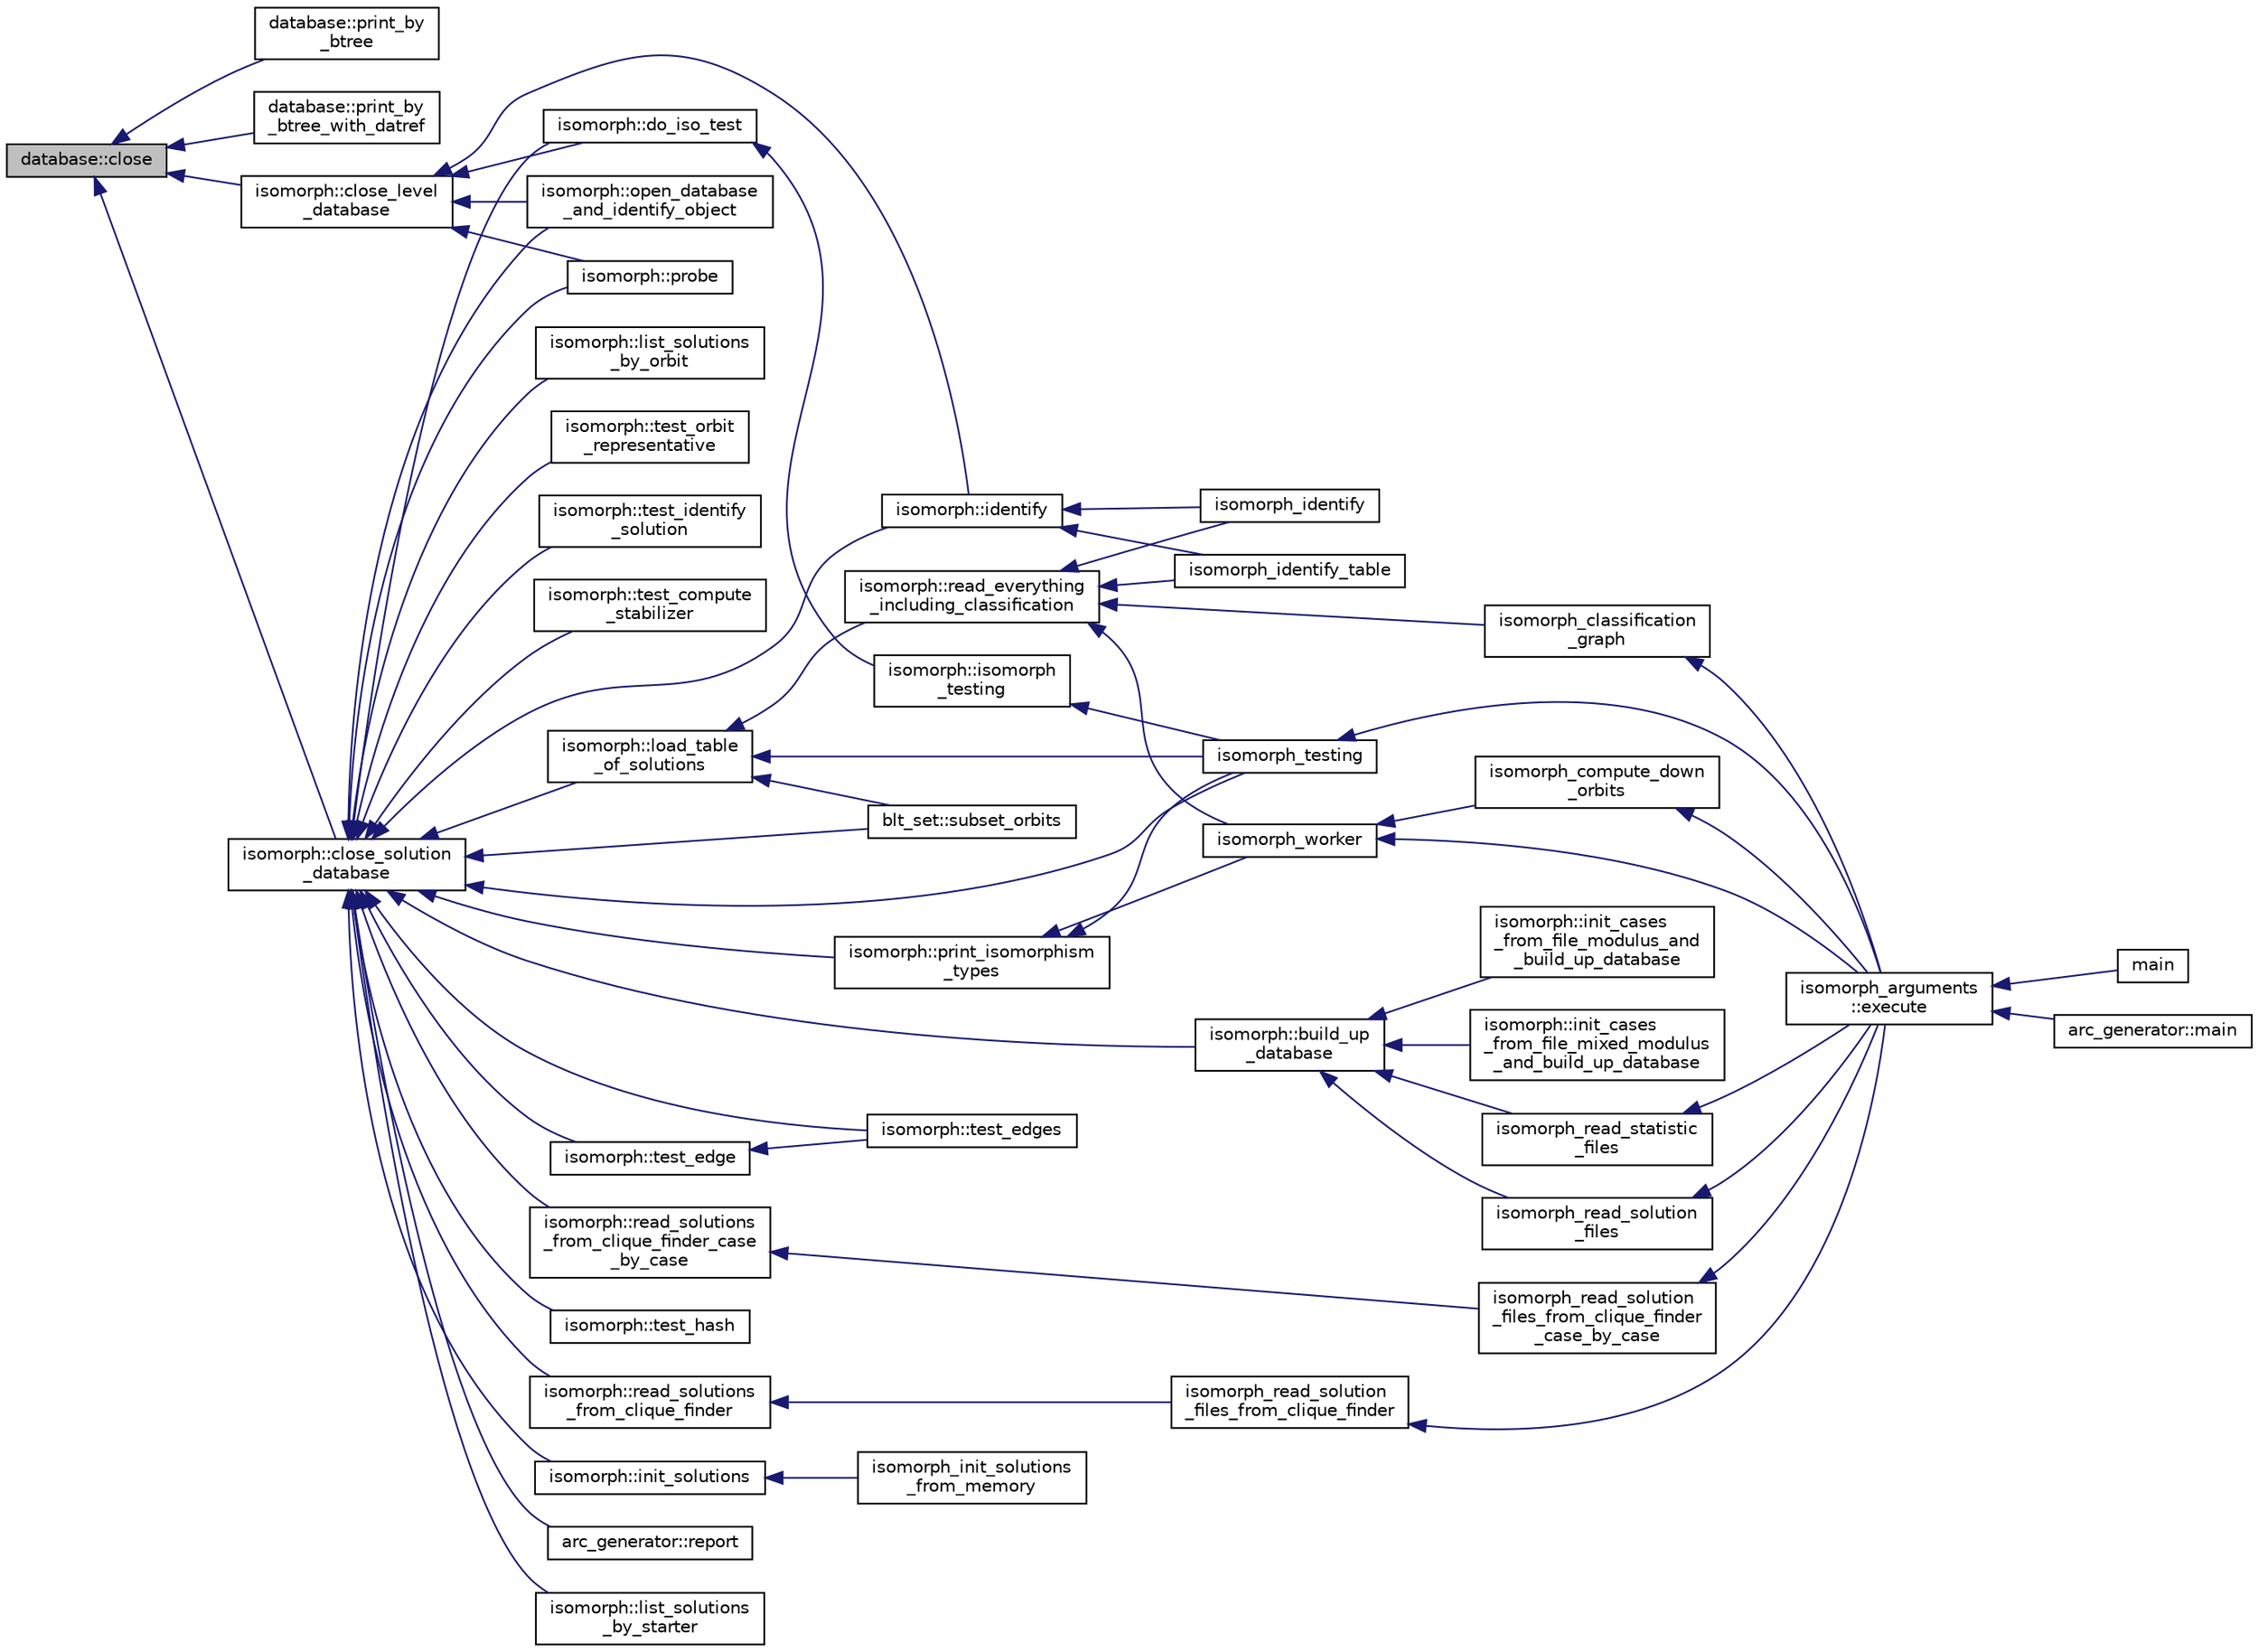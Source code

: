 digraph "database::close"
{
  edge [fontname="Helvetica",fontsize="10",labelfontname="Helvetica",labelfontsize="10"];
  node [fontname="Helvetica",fontsize="10",shape=record];
  rankdir="LR";
  Node562 [label="database::close",height=0.2,width=0.4,color="black", fillcolor="grey75", style="filled", fontcolor="black"];
  Node562 -> Node563 [dir="back",color="midnightblue",fontsize="10",style="solid",fontname="Helvetica"];
  Node563 [label="database::print_by\l_btree",height=0.2,width=0.4,color="black", fillcolor="white", style="filled",URL="$db/d72/classdatabase.html#ac45ae44f2a861557ced6e5ab7c146717"];
  Node562 -> Node564 [dir="back",color="midnightblue",fontsize="10",style="solid",fontname="Helvetica"];
  Node564 [label="database::print_by\l_btree_with_datref",height=0.2,width=0.4,color="black", fillcolor="white", style="filled",URL="$db/d72/classdatabase.html#af84030a29b31944d6763974ac4f774b5"];
  Node562 -> Node565 [dir="back",color="midnightblue",fontsize="10",style="solid",fontname="Helvetica"];
  Node565 [label="isomorph::close_solution\l_database",height=0.2,width=0.4,color="black", fillcolor="white", style="filled",URL="$d3/d5f/classisomorph.html#a4219716e51f60288361e06dd0e91810b"];
  Node565 -> Node566 [dir="back",color="midnightblue",fontsize="10",style="solid",fontname="Helvetica"];
  Node566 [label="blt_set::subset_orbits",height=0.2,width=0.4,color="black", fillcolor="white", style="filled",URL="$d1/d3d/classblt__set.html#af8f79fc4346244acfa0e2c2d23c36993"];
  Node565 -> Node567 [dir="back",color="midnightblue",fontsize="10",style="solid",fontname="Helvetica"];
  Node567 [label="arc_generator::report",height=0.2,width=0.4,color="black", fillcolor="white", style="filled",URL="$d4/d21/classarc__generator.html#a650f715bb3eec8fd1057e07e5b384f9a"];
  Node565 -> Node568 [dir="back",color="midnightblue",fontsize="10",style="solid",fontname="Helvetica"];
  Node568 [label="isomorph::load_table\l_of_solutions",height=0.2,width=0.4,color="black", fillcolor="white", style="filled",URL="$d3/d5f/classisomorph.html#a21ab5aba74a200b9abf041dc5206821a"];
  Node568 -> Node566 [dir="back",color="midnightblue",fontsize="10",style="solid",fontname="Helvetica"];
  Node568 -> Node569 [dir="back",color="midnightblue",fontsize="10",style="solid",fontname="Helvetica"];
  Node569 [label="isomorph::read_everything\l_including_classification",height=0.2,width=0.4,color="black", fillcolor="white", style="filled",URL="$d3/d5f/classisomorph.html#aa6a56e4522d3133a6ea65c9ac6de3924"];
  Node569 -> Node570 [dir="back",color="midnightblue",fontsize="10",style="solid",fontname="Helvetica"];
  Node570 [label="isomorph_classification\l_graph",height=0.2,width=0.4,color="black", fillcolor="white", style="filled",URL="$d4/d7e/isomorph__global_8_c.html#a027e803e6cab7af4c400a71663bf4715"];
  Node570 -> Node571 [dir="back",color="midnightblue",fontsize="10",style="solid",fontname="Helvetica"];
  Node571 [label="isomorph_arguments\l::execute",height=0.2,width=0.4,color="black", fillcolor="white", style="filled",URL="$d5/de4/classisomorph__arguments.html#aa85e472d14906abdd5672dc66027583e"];
  Node571 -> Node572 [dir="back",color="midnightblue",fontsize="10",style="solid",fontname="Helvetica"];
  Node572 [label="main",height=0.2,width=0.4,color="black", fillcolor="white", style="filled",URL="$d1/d5e/blt__main_8_c.html#a217dbf8b442f20279ea00b898af96f52"];
  Node571 -> Node573 [dir="back",color="midnightblue",fontsize="10",style="solid",fontname="Helvetica"];
  Node573 [label="arc_generator::main",height=0.2,width=0.4,color="black", fillcolor="white", style="filled",URL="$d4/d21/classarc__generator.html#ad80140b51b165dad1fe6ab232be7829a"];
  Node569 -> Node574 [dir="back",color="midnightblue",fontsize="10",style="solid",fontname="Helvetica"];
  Node574 [label="isomorph_identify",height=0.2,width=0.4,color="black", fillcolor="white", style="filled",URL="$d4/d7e/isomorph__global_8_c.html#aa0fe57c73d5668eee10a6022ada7f6a3"];
  Node569 -> Node575 [dir="back",color="midnightblue",fontsize="10",style="solid",fontname="Helvetica"];
  Node575 [label="isomorph_identify_table",height=0.2,width=0.4,color="black", fillcolor="white", style="filled",URL="$d4/d7e/isomorph__global_8_c.html#a9fd19ea945561cf2a6bb5c72dd4b1cb2"];
  Node569 -> Node576 [dir="back",color="midnightblue",fontsize="10",style="solid",fontname="Helvetica"];
  Node576 [label="isomorph_worker",height=0.2,width=0.4,color="black", fillcolor="white", style="filled",URL="$d4/d7e/isomorph__global_8_c.html#ace3bb6ec719b02a35534309d4d3fe99a"];
  Node576 -> Node571 [dir="back",color="midnightblue",fontsize="10",style="solid",fontname="Helvetica"];
  Node576 -> Node577 [dir="back",color="midnightblue",fontsize="10",style="solid",fontname="Helvetica"];
  Node577 [label="isomorph_compute_down\l_orbits",height=0.2,width=0.4,color="black", fillcolor="white", style="filled",URL="$d4/d7e/isomorph__global_8_c.html#a3613cea19158edd30958c4edecd97d53"];
  Node577 -> Node571 [dir="back",color="midnightblue",fontsize="10",style="solid",fontname="Helvetica"];
  Node568 -> Node578 [dir="back",color="midnightblue",fontsize="10",style="solid",fontname="Helvetica"];
  Node578 [label="isomorph_testing",height=0.2,width=0.4,color="black", fillcolor="white", style="filled",URL="$d4/d7e/isomorph__global_8_c.html#a5a73cbe9f89c4727f086482ee2d238f9"];
  Node578 -> Node571 [dir="back",color="midnightblue",fontsize="10",style="solid",fontname="Helvetica"];
  Node565 -> Node579 [dir="back",color="midnightblue",fontsize="10",style="solid",fontname="Helvetica"];
  Node579 [label="isomorph::list_solutions\l_by_starter",height=0.2,width=0.4,color="black", fillcolor="white", style="filled",URL="$d3/d5f/classisomorph.html#a9c40f343f1a3e5fc177e5121bc809b06"];
  Node565 -> Node580 [dir="back",color="midnightblue",fontsize="10",style="solid",fontname="Helvetica"];
  Node580 [label="isomorph::list_solutions\l_by_orbit",height=0.2,width=0.4,color="black", fillcolor="white", style="filled",URL="$d3/d5f/classisomorph.html#adefb1a89c097c284d29f92d5fc58ebfa"];
  Node565 -> Node581 [dir="back",color="midnightblue",fontsize="10",style="solid",fontname="Helvetica"];
  Node581 [label="isomorph::test_orbit\l_representative",height=0.2,width=0.4,color="black", fillcolor="white", style="filled",URL="$d3/d5f/classisomorph.html#a5f165aa61a0d6b349da5a6117135f6c0"];
  Node565 -> Node582 [dir="back",color="midnightblue",fontsize="10",style="solid",fontname="Helvetica"];
  Node582 [label="isomorph::test_identify\l_solution",height=0.2,width=0.4,color="black", fillcolor="white", style="filled",URL="$d3/d5f/classisomorph.html#aa2c95f309e3283179e87bbbd83bfdc7d"];
  Node565 -> Node583 [dir="back",color="midnightblue",fontsize="10",style="solid",fontname="Helvetica"];
  Node583 [label="isomorph::test_compute\l_stabilizer",height=0.2,width=0.4,color="black", fillcolor="white", style="filled",URL="$d3/d5f/classisomorph.html#a72cd06f32311c44eb09dd73faa36b748"];
  Node565 -> Node584 [dir="back",color="midnightblue",fontsize="10",style="solid",fontname="Helvetica"];
  Node584 [label="isomorph::test_edges",height=0.2,width=0.4,color="black", fillcolor="white", style="filled",URL="$d3/d5f/classisomorph.html#ad23507927d8f7698073475d12b2a85bc"];
  Node565 -> Node585 [dir="back",color="midnightblue",fontsize="10",style="solid",fontname="Helvetica"];
  Node585 [label="isomorph::test_edge",height=0.2,width=0.4,color="black", fillcolor="white", style="filled",URL="$d3/d5f/classisomorph.html#a591165fa287477b480f5b7081198ba46"];
  Node585 -> Node584 [dir="back",color="midnightblue",fontsize="10",style="solid",fontname="Helvetica"];
  Node565 -> Node586 [dir="back",color="midnightblue",fontsize="10",style="solid",fontname="Helvetica"];
  Node586 [label="isomorph::test_hash",height=0.2,width=0.4,color="black", fillcolor="white", style="filled",URL="$d3/d5f/classisomorph.html#a53560280664b268a0500d26c801b1e68"];
  Node565 -> Node587 [dir="back",color="midnightblue",fontsize="10",style="solid",fontname="Helvetica"];
  Node587 [label="isomorph::open_database\l_and_identify_object",height=0.2,width=0.4,color="black", fillcolor="white", style="filled",URL="$d3/d5f/classisomorph.html#aa4e387f26f609fc9379d2e01f6cc27d0"];
  Node565 -> Node588 [dir="back",color="midnightblue",fontsize="10",style="solid",fontname="Helvetica"];
  Node588 [label="isomorph::init_solutions",height=0.2,width=0.4,color="black", fillcolor="white", style="filled",URL="$d3/d5f/classisomorph.html#a729746a01bd45d55565d0a11cda9e9a3"];
  Node588 -> Node589 [dir="back",color="midnightblue",fontsize="10",style="solid",fontname="Helvetica"];
  Node589 [label="isomorph_init_solutions\l_from_memory",height=0.2,width=0.4,color="black", fillcolor="white", style="filled",URL="$d4/d7e/isomorph__global_8_c.html#a490bbe6199dc1e29d186b26834266e03"];
  Node565 -> Node590 [dir="back",color="midnightblue",fontsize="10",style="solid",fontname="Helvetica"];
  Node590 [label="isomorph::read_solutions\l_from_clique_finder_case\l_by_case",height=0.2,width=0.4,color="black", fillcolor="white", style="filled",URL="$d3/d5f/classisomorph.html#a65bc5ec528f741a1b01cdd606dfed579"];
  Node590 -> Node591 [dir="back",color="midnightblue",fontsize="10",style="solid",fontname="Helvetica"];
  Node591 [label="isomorph_read_solution\l_files_from_clique_finder\l_case_by_case",height=0.2,width=0.4,color="black", fillcolor="white", style="filled",URL="$d4/d7e/isomorph__global_8_c.html#a2a55ab4b2df6ae83f916cf01eccdf67c"];
  Node591 -> Node571 [dir="back",color="midnightblue",fontsize="10",style="solid",fontname="Helvetica"];
  Node565 -> Node592 [dir="back",color="midnightblue",fontsize="10",style="solid",fontname="Helvetica"];
  Node592 [label="isomorph::read_solutions\l_from_clique_finder",height=0.2,width=0.4,color="black", fillcolor="white", style="filled",URL="$d3/d5f/classisomorph.html#a14c4ac27b0d97d338e14ac0d183c5c64"];
  Node592 -> Node593 [dir="back",color="midnightblue",fontsize="10",style="solid",fontname="Helvetica"];
  Node593 [label="isomorph_read_solution\l_files_from_clique_finder",height=0.2,width=0.4,color="black", fillcolor="white", style="filled",URL="$d4/d7e/isomorph__global_8_c.html#ad8be067333430bfdd26c0a34549f4556"];
  Node593 -> Node571 [dir="back",color="midnightblue",fontsize="10",style="solid",fontname="Helvetica"];
  Node565 -> Node594 [dir="back",color="midnightblue",fontsize="10",style="solid",fontname="Helvetica"];
  Node594 [label="isomorph::build_up\l_database",height=0.2,width=0.4,color="black", fillcolor="white", style="filled",URL="$d3/d5f/classisomorph.html#a40bea8f733a5855879f927fc73324384"];
  Node594 -> Node595 [dir="back",color="midnightblue",fontsize="10",style="solid",fontname="Helvetica"];
  Node595 [label="isomorph::init_cases\l_from_file_modulus_and\l_build_up_database",height=0.2,width=0.4,color="black", fillcolor="white", style="filled",URL="$d3/d5f/classisomorph.html#a42c6ebeadb51263d8ae8c1bdaae3ebbd"];
  Node594 -> Node596 [dir="back",color="midnightblue",fontsize="10",style="solid",fontname="Helvetica"];
  Node596 [label="isomorph::init_cases\l_from_file_mixed_modulus\l_and_build_up_database",height=0.2,width=0.4,color="black", fillcolor="white", style="filled",URL="$d3/d5f/classisomorph.html#acae208131143734575c088b5f50123f6"];
  Node594 -> Node597 [dir="back",color="midnightblue",fontsize="10",style="solid",fontname="Helvetica"];
  Node597 [label="isomorph_read_statistic\l_files",height=0.2,width=0.4,color="black", fillcolor="white", style="filled",URL="$d4/d7e/isomorph__global_8_c.html#a78a6ee9d7dee4708fc721374bdebfa83"];
  Node597 -> Node571 [dir="back",color="midnightblue",fontsize="10",style="solid",fontname="Helvetica"];
  Node594 -> Node598 [dir="back",color="midnightblue",fontsize="10",style="solid",fontname="Helvetica"];
  Node598 [label="isomorph_read_solution\l_files",height=0.2,width=0.4,color="black", fillcolor="white", style="filled",URL="$d4/d7e/isomorph__global_8_c.html#a697da824ab34db5c830530fb3c97df24"];
  Node598 -> Node571 [dir="back",color="midnightblue",fontsize="10",style="solid",fontname="Helvetica"];
  Node565 -> Node599 [dir="back",color="midnightblue",fontsize="10",style="solid",fontname="Helvetica"];
  Node599 [label="isomorph::print_isomorphism\l_types",height=0.2,width=0.4,color="black", fillcolor="white", style="filled",URL="$d3/d5f/classisomorph.html#abbcd12f6434585951a5532d0b2467a00"];
  Node599 -> Node578 [dir="back",color="midnightblue",fontsize="10",style="solid",fontname="Helvetica"];
  Node599 -> Node576 [dir="back",color="midnightblue",fontsize="10",style="solid",fontname="Helvetica"];
  Node565 -> Node578 [dir="back",color="midnightblue",fontsize="10",style="solid",fontname="Helvetica"];
  Node565 -> Node600 [dir="back",color="midnightblue",fontsize="10",style="solid",fontname="Helvetica"];
  Node600 [label="isomorph::probe",height=0.2,width=0.4,color="black", fillcolor="white", style="filled",URL="$d3/d5f/classisomorph.html#a9cb6fed7b6ac639d886b117a1f454441"];
  Node565 -> Node601 [dir="back",color="midnightblue",fontsize="10",style="solid",fontname="Helvetica"];
  Node601 [label="isomorph::do_iso_test",height=0.2,width=0.4,color="black", fillcolor="white", style="filled",URL="$d3/d5f/classisomorph.html#a51fc3bf5cc3a99282a489b2df37ee24e"];
  Node601 -> Node602 [dir="back",color="midnightblue",fontsize="10",style="solid",fontname="Helvetica"];
  Node602 [label="isomorph::isomorph\l_testing",height=0.2,width=0.4,color="black", fillcolor="white", style="filled",URL="$d3/d5f/classisomorph.html#ad7945ec94ba0ba16953482edfaa4da6e"];
  Node602 -> Node578 [dir="back",color="midnightblue",fontsize="10",style="solid",fontname="Helvetica"];
  Node565 -> Node603 [dir="back",color="midnightblue",fontsize="10",style="solid",fontname="Helvetica"];
  Node603 [label="isomorph::identify",height=0.2,width=0.4,color="black", fillcolor="white", style="filled",URL="$d3/d5f/classisomorph.html#a78ecf843b9f6ca1cfd666e222edd90ae"];
  Node603 -> Node574 [dir="back",color="midnightblue",fontsize="10",style="solid",fontname="Helvetica"];
  Node603 -> Node575 [dir="back",color="midnightblue",fontsize="10",style="solid",fontname="Helvetica"];
  Node562 -> Node604 [dir="back",color="midnightblue",fontsize="10",style="solid",fontname="Helvetica"];
  Node604 [label="isomorph::close_level\l_database",height=0.2,width=0.4,color="black", fillcolor="white", style="filled",URL="$d3/d5f/classisomorph.html#aeca68d029ae707d3a6c6d4293b7086c8"];
  Node604 -> Node587 [dir="back",color="midnightblue",fontsize="10",style="solid",fontname="Helvetica"];
  Node604 -> Node600 [dir="back",color="midnightblue",fontsize="10",style="solid",fontname="Helvetica"];
  Node604 -> Node601 [dir="back",color="midnightblue",fontsize="10",style="solid",fontname="Helvetica"];
  Node604 -> Node603 [dir="back",color="midnightblue",fontsize="10",style="solid",fontname="Helvetica"];
}
